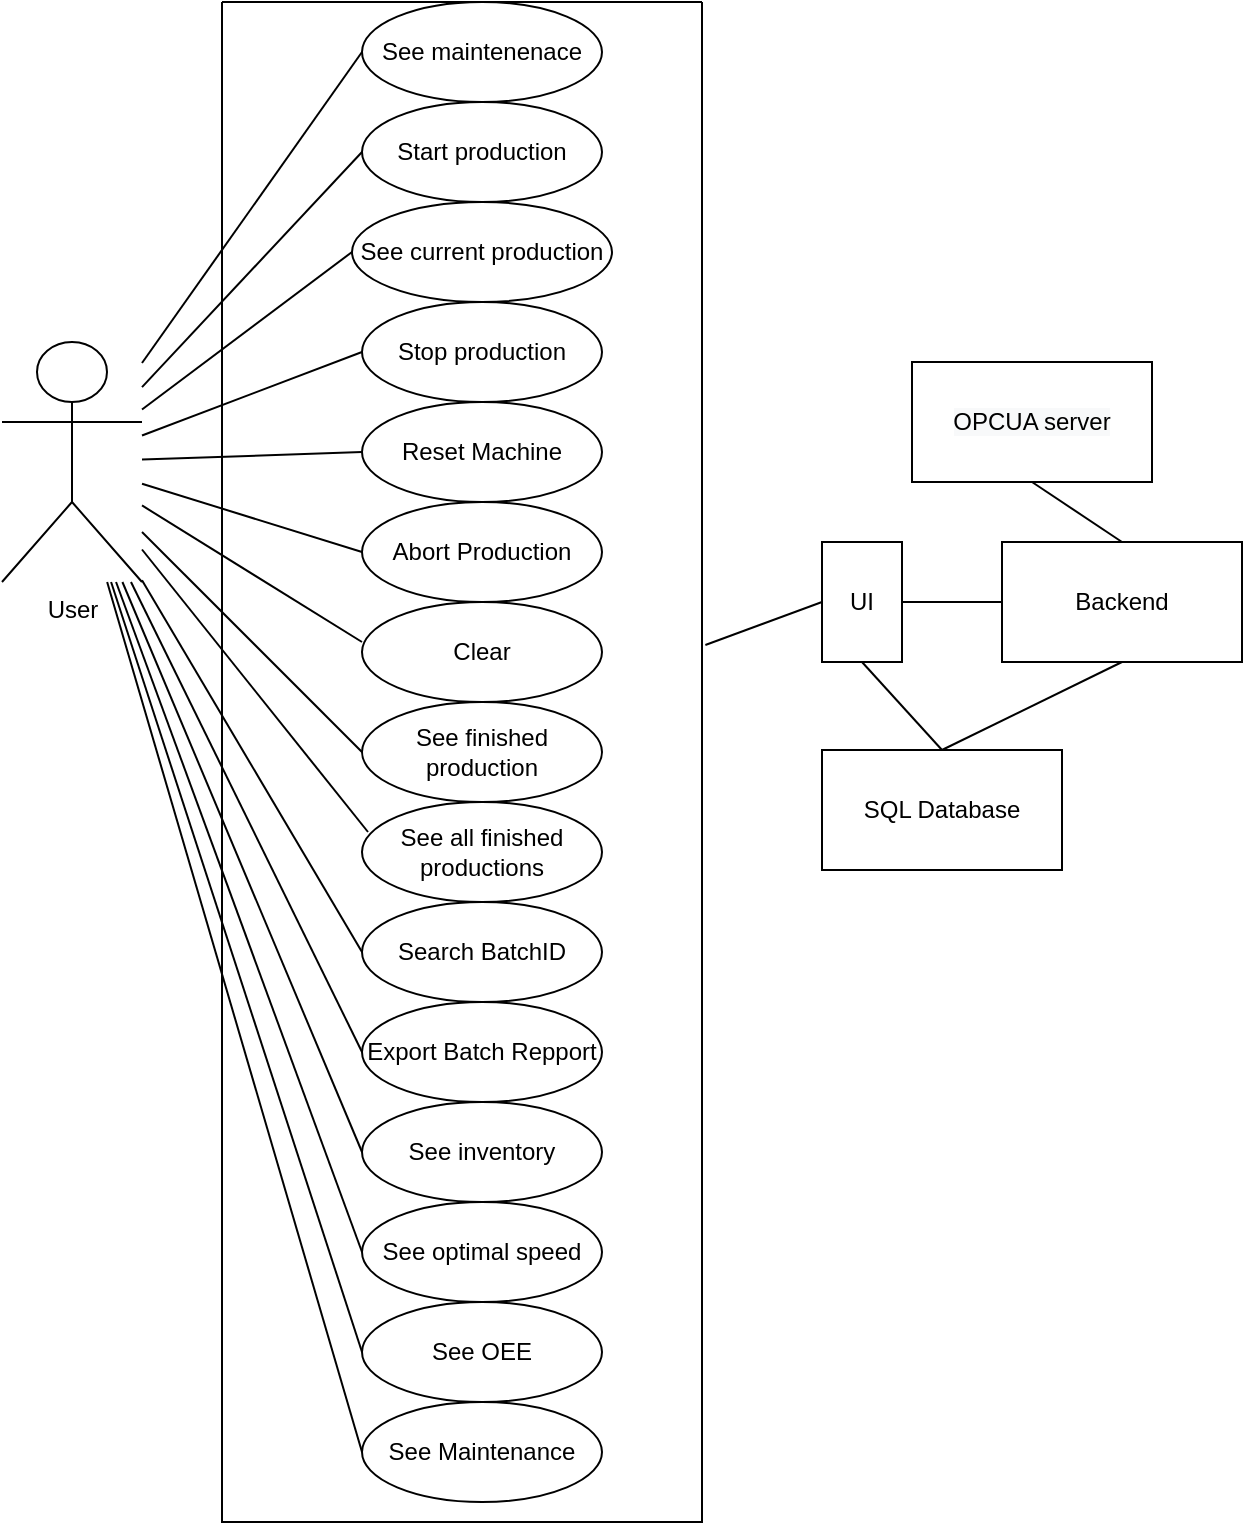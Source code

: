 <mxfile version="15.9.6" type="github">
  <diagram id="J5MR8ZXBjJgOLiZi0rxL" name="Page-1">
    <mxGraphModel dx="1362" dy="744" grid="1" gridSize="10" guides="1" tooltips="1" connect="1" arrows="1" fold="1" page="1" pageScale="1" pageWidth="1169" pageHeight="827" math="0" shadow="0">
      <root>
        <mxCell id="0" />
        <mxCell id="1" parent="0" />
        <mxCell id="E_q7DkZXYIlZWsKSeqye-2" value="" style="swimlane;startSize=0;" parent="1" vertex="1">
          <mxGeometry x="120" y="10" width="240" height="760" as="geometry" />
        </mxCell>
        <mxCell id="E_q7DkZXYIlZWsKSeqye-7" value="Start production" style="ellipse;whiteSpace=wrap;html=1;" parent="E_q7DkZXYIlZWsKSeqye-2" vertex="1">
          <mxGeometry x="70" y="50" width="120" height="50" as="geometry" />
        </mxCell>
        <mxCell id="E_q7DkZXYIlZWsKSeqye-8" value="Stop production" style="ellipse;whiteSpace=wrap;html=1;" parent="E_q7DkZXYIlZWsKSeqye-2" vertex="1">
          <mxGeometry x="70" y="150" width="120" height="50" as="geometry" />
        </mxCell>
        <mxCell id="E_q7DkZXYIlZWsKSeqye-9" value="Reset Machine" style="ellipse;whiteSpace=wrap;html=1;" parent="E_q7DkZXYIlZWsKSeqye-2" vertex="1">
          <mxGeometry x="70" y="200" width="120" height="50" as="geometry" />
        </mxCell>
        <mxCell id="E_q7DkZXYIlZWsKSeqye-11" value="See finished production&lt;span style=&quot;color: rgba(0 , 0 , 0 , 0) ; font-family: monospace ; font-size: 0px&quot;&gt;%3CmxGraphModel%3E%3Croot%3E%3CmxCell%20id%3D%220%22%2F%3E%3CmxCell%20id%3D%221%22%20parent%3D%220%22%2F%3E%3CmxCell%20id%3D%222%22%20value%3D%22Restart%20Production%22%20style%3D%22ellipse%3BwhiteSpace%3Dwrap%3Bhtml%3D1%3B%22%20vertex%3D%221%22%20parent%3D%221%22%3E%3CmxGeometry%20x%3D%22510%22%20y%3D%22220%22%20width%3D%22120%22%20height%3D%2250%22%20as%3D%22geometry%22%2F%3E%3C%2FmxCell%3E%3C%2Froot%3E%3C%2FmxGraphModel%3E&lt;/span&gt;" style="ellipse;whiteSpace=wrap;html=1;" parent="E_q7DkZXYIlZWsKSeqye-2" vertex="1">
          <mxGeometry x="70" y="350" width="120" height="50" as="geometry" />
        </mxCell>
        <mxCell id="E_q7DkZXYIlZWsKSeqye-12" value="See all finished productions&lt;span style=&quot;color: rgba(0 , 0 , 0 , 0) ; font-family: monospace ; font-size: 0px&quot;&gt;%3CmxGraphModel%3E%3Croot%3E%3CmxCell%20id%3D%220%22%2F%3E%3CmxCell%20id%3D%221%22%20parent%3D%220%22%2F%3E%3CmxCell%20id%3D%222%22%20value%3D%22Restart%20Production%22%20style%3D%22ellipse%3BwhiteSpace%3Dwrap%3Bhtml%3D1%3B%22%20vertex%3D%221%22%20parent%3D%221%22%3E%3CmxGeometry%20x%3D%22510%22%20y%3D%22220%22%20width%3D%22120%22%20height%3D%2250%22%20as%3D%22geometry%22%2F%3E%3C%2FmxCell%3E%3C%2Froot%3E%3C%2FmxGraphModel%3E&lt;/span&gt;" style="ellipse;whiteSpace=wrap;html=1;" parent="E_q7DkZXYIlZWsKSeqye-2" vertex="1">
          <mxGeometry x="70" y="400" width="120" height="50" as="geometry" />
        </mxCell>
        <mxCell id="E_q7DkZXYIlZWsKSeqye-14" value="Search BatchID" style="ellipse;whiteSpace=wrap;html=1;" parent="E_q7DkZXYIlZWsKSeqye-2" vertex="1">
          <mxGeometry x="70" y="450" width="120" height="50" as="geometry" />
        </mxCell>
        <mxCell id="E_q7DkZXYIlZWsKSeqye-15" value="Export Batch Repport" style="ellipse;whiteSpace=wrap;html=1;" parent="E_q7DkZXYIlZWsKSeqye-2" vertex="1">
          <mxGeometry x="70" y="500" width="120" height="50" as="geometry" />
        </mxCell>
        <mxCell id="E_q7DkZXYIlZWsKSeqye-16" value="See OEE" style="ellipse;whiteSpace=wrap;html=1;" parent="E_q7DkZXYIlZWsKSeqye-2" vertex="1">
          <mxGeometry x="70" y="650" width="120" height="50" as="geometry" />
        </mxCell>
        <mxCell id="E_q7DkZXYIlZWsKSeqye-13" value="See maintenenace" style="ellipse;whiteSpace=wrap;html=1;" parent="E_q7DkZXYIlZWsKSeqye-2" vertex="1">
          <mxGeometry x="70" width="120" height="50" as="geometry" />
        </mxCell>
        <mxCell id="E_q7DkZXYIlZWsKSeqye-77" value="See current production" style="ellipse;whiteSpace=wrap;html=1;" parent="E_q7DkZXYIlZWsKSeqye-2" vertex="1">
          <mxGeometry x="65" y="100" width="130" height="50" as="geometry" />
        </mxCell>
        <mxCell id="RWJkvdkN9sH-mh9sX5Th-4" value="See optimal speed" style="ellipse;whiteSpace=wrap;html=1;" parent="E_q7DkZXYIlZWsKSeqye-2" vertex="1">
          <mxGeometry x="70" y="600" width="120" height="50" as="geometry" />
        </mxCell>
        <mxCell id="RWJkvdkN9sH-mh9sX5Th-3" value="See inventory" style="ellipse;whiteSpace=wrap;html=1;" parent="E_q7DkZXYIlZWsKSeqye-2" vertex="1">
          <mxGeometry x="70" y="550" width="120" height="50" as="geometry" />
        </mxCell>
        <mxCell id="RWJkvdkN9sH-mh9sX5Th-1" value="Abort Production" style="ellipse;whiteSpace=wrap;html=1;" parent="E_q7DkZXYIlZWsKSeqye-2" vertex="1">
          <mxGeometry x="70" y="250" width="120" height="50" as="geometry" />
        </mxCell>
        <mxCell id="RWJkvdkN9sH-mh9sX5Th-2" value="Clear" style="ellipse;whiteSpace=wrap;html=1;" parent="E_q7DkZXYIlZWsKSeqye-2" vertex="1">
          <mxGeometry x="70" y="300" width="120" height="50" as="geometry" />
        </mxCell>
        <mxCell id="HbbScz0jQWztzu7_kWiS-6" value="See Maintenance" style="ellipse;whiteSpace=wrap;html=1;" parent="E_q7DkZXYIlZWsKSeqye-2" vertex="1">
          <mxGeometry x="70" y="700" width="120" height="50" as="geometry" />
        </mxCell>
        <mxCell id="E_q7DkZXYIlZWsKSeqye-3" value="User" style="shape=umlActor;verticalLabelPosition=bottom;verticalAlign=top;html=1;outlineConnect=0;" parent="1" vertex="1">
          <mxGeometry x="10" y="180" width="70" height="120" as="geometry" />
        </mxCell>
        <mxCell id="E_q7DkZXYIlZWsKSeqye-38" value="&#xa;&#xa;&lt;span style=&quot;color: rgb(0, 0, 0); font-family: helvetica; font-size: 12px; font-style: normal; font-weight: 400; letter-spacing: normal; text-align: center; text-indent: 0px; text-transform: none; word-spacing: 0px; background-color: rgb(248, 249, 250); display: inline; float: none;&quot;&gt;OPCUA server&lt;/span&gt;&#xa;&#xa;" style="rounded=0;whiteSpace=wrap;html=1;" parent="1" vertex="1">
          <mxGeometry x="465" y="190" width="120" height="60" as="geometry" />
        </mxCell>
        <mxCell id="E_q7DkZXYIlZWsKSeqye-39" value="&lt;span&gt;SQL Database&lt;/span&gt;" style="rounded=0;whiteSpace=wrap;html=1;" parent="1" vertex="1">
          <mxGeometry x="420" y="384" width="120" height="60" as="geometry" />
        </mxCell>
        <mxCell id="E_q7DkZXYIlZWsKSeqye-40" value="Backend" style="rounded=0;whiteSpace=wrap;html=1;" parent="1" vertex="1">
          <mxGeometry x="510" y="280" width="120" height="60" as="geometry" />
        </mxCell>
        <mxCell id="E_q7DkZXYIlZWsKSeqye-46" value="" style="endArrow=none;html=1;entryX=0;entryY=0.5;entryDx=0;entryDy=0;" parent="1" source="E_q7DkZXYIlZWsKSeqye-3" target="E_q7DkZXYIlZWsKSeqye-7" edge="1">
          <mxGeometry width="50" height="50" relative="1" as="geometry">
            <mxPoint x="-58" y="170" as="sourcePoint" />
            <mxPoint x="134.5" y="70" as="targetPoint" />
          </mxGeometry>
        </mxCell>
        <mxCell id="E_q7DkZXYIlZWsKSeqye-47" value="" style="endArrow=none;html=1;entryX=0;entryY=0.5;entryDx=0;entryDy=0;" parent="1" source="E_q7DkZXYIlZWsKSeqye-3" target="E_q7DkZXYIlZWsKSeqye-8" edge="1">
          <mxGeometry width="50" height="50" relative="1" as="geometry">
            <mxPoint x="80" y="220" as="sourcePoint" />
            <mxPoint x="144.5" y="80" as="targetPoint" />
          </mxGeometry>
        </mxCell>
        <mxCell id="E_q7DkZXYIlZWsKSeqye-48" value="" style="endArrow=none;html=1;entryX=0;entryY=0.5;entryDx=0;entryDy=0;" parent="1" source="E_q7DkZXYIlZWsKSeqye-3" target="E_q7DkZXYIlZWsKSeqye-9" edge="1">
          <mxGeometry width="50" height="50" relative="1" as="geometry">
            <mxPoint x="-38" y="190" as="sourcePoint" />
            <mxPoint x="154.5" y="90" as="targetPoint" />
          </mxGeometry>
        </mxCell>
        <mxCell id="E_q7DkZXYIlZWsKSeqye-49" value="" style="endArrow=none;html=1;entryX=0;entryY=0.5;entryDx=0;entryDy=0;" parent="1" source="E_q7DkZXYIlZWsKSeqye-3" target="E_q7DkZXYIlZWsKSeqye-11" edge="1">
          <mxGeometry width="50" height="50" relative="1" as="geometry">
            <mxPoint x="90" y="220" as="sourcePoint" />
            <mxPoint x="164.5" y="100" as="targetPoint" />
          </mxGeometry>
        </mxCell>
        <mxCell id="E_q7DkZXYIlZWsKSeqye-50" value="" style="endArrow=none;html=1;entryX=0.025;entryY=0.3;entryDx=0;entryDy=0;entryPerimeter=0;" parent="1" source="E_q7DkZXYIlZWsKSeqye-3" target="E_q7DkZXYIlZWsKSeqye-12" edge="1">
          <mxGeometry width="50" height="50" relative="1" as="geometry">
            <mxPoint x="-18" y="210" as="sourcePoint" />
            <mxPoint x="174.5" y="110" as="targetPoint" />
          </mxGeometry>
        </mxCell>
        <mxCell id="E_q7DkZXYIlZWsKSeqye-52" value="" style="endArrow=none;html=1;entryX=0;entryY=0.5;entryDx=0;entryDy=0;" parent="1" source="E_q7DkZXYIlZWsKSeqye-3" target="E_q7DkZXYIlZWsKSeqye-14" edge="1">
          <mxGeometry width="50" height="50" relative="1" as="geometry">
            <mxPoint x="2" y="230" as="sourcePoint" />
            <mxPoint x="194.5" y="130" as="targetPoint" />
          </mxGeometry>
        </mxCell>
        <mxCell id="E_q7DkZXYIlZWsKSeqye-53" value="" style="endArrow=none;html=1;entryX=0;entryY=0.5;entryDx=0;entryDy=0;" parent="1" source="E_q7DkZXYIlZWsKSeqye-3" target="E_q7DkZXYIlZWsKSeqye-15" edge="1">
          <mxGeometry width="50" height="50" relative="1" as="geometry">
            <mxPoint x="12" y="240" as="sourcePoint" />
            <mxPoint x="204.5" y="140" as="targetPoint" />
          </mxGeometry>
        </mxCell>
        <mxCell id="E_q7DkZXYIlZWsKSeqye-54" value="" style="endArrow=none;html=1;entryX=0;entryY=0.5;entryDx=0;entryDy=0;" parent="1" source="E_q7DkZXYIlZWsKSeqye-3" target="E_q7DkZXYIlZWsKSeqye-16" edge="1">
          <mxGeometry width="50" height="50" relative="1" as="geometry">
            <mxPoint x="80" y="290" as="sourcePoint" />
            <mxPoint x="214.5" y="150" as="targetPoint" />
          </mxGeometry>
        </mxCell>
        <mxCell id="E_q7DkZXYIlZWsKSeqye-62" value="" style="endArrow=none;html=1;entryX=0;entryY=0.5;entryDx=0;entryDy=0;" parent="1" source="E_q7DkZXYIlZWsKSeqye-3" target="E_q7DkZXYIlZWsKSeqye-13" edge="1">
          <mxGeometry width="50" height="50" relative="1" as="geometry">
            <mxPoint x="100" y="130" as="sourcePoint" />
            <mxPoint x="290" y="55" as="targetPoint" />
          </mxGeometry>
        </mxCell>
        <mxCell id="E_q7DkZXYIlZWsKSeqye-72" value="UI" style="rounded=0;whiteSpace=wrap;html=1;" parent="1" vertex="1">
          <mxGeometry x="420" y="280" width="40" height="60" as="geometry" />
        </mxCell>
        <mxCell id="E_q7DkZXYIlZWsKSeqye-80" value="" style="endArrow=none;html=1;entryX=0;entryY=0.5;entryDx=0;entryDy=0;" parent="1" source="E_q7DkZXYIlZWsKSeqye-3" target="E_q7DkZXYIlZWsKSeqye-77" edge="1">
          <mxGeometry width="50" height="50" relative="1" as="geometry">
            <mxPoint x="80" y="231" as="sourcePoint" />
            <mxPoint x="290" y="125" as="targetPoint" />
          </mxGeometry>
        </mxCell>
        <mxCell id="HbbScz0jQWztzu7_kWiS-1" value="" style="endArrow=none;html=1;entryX=0;entryY=0.5;entryDx=0;entryDy=0;" parent="1" source="E_q7DkZXYIlZWsKSeqye-3" target="RWJkvdkN9sH-mh9sX5Th-1" edge="1">
          <mxGeometry width="50" height="50" relative="1" as="geometry">
            <mxPoint x="90" y="246.379" as="sourcePoint" />
            <mxPoint x="200" y="235" as="targetPoint" />
          </mxGeometry>
        </mxCell>
        <mxCell id="HbbScz0jQWztzu7_kWiS-2" value="" style="endArrow=none;html=1;entryX=0;entryY=0.4;entryDx=0;entryDy=0;entryPerimeter=0;" parent="1" source="E_q7DkZXYIlZWsKSeqye-3" target="RWJkvdkN9sH-mh9sX5Th-2" edge="1">
          <mxGeometry width="50" height="50" relative="1" as="geometry">
            <mxPoint x="90" y="258.448" as="sourcePoint" />
            <mxPoint x="200" y="285" as="targetPoint" />
          </mxGeometry>
        </mxCell>
        <mxCell id="HbbScz0jQWztzu7_kWiS-4" value="" style="endArrow=none;html=1;exitX=1.007;exitY=0.423;exitDx=0;exitDy=0;exitPerimeter=0;entryX=0;entryY=0.5;entryDx=0;entryDy=0;" parent="1" source="E_q7DkZXYIlZWsKSeqye-2" target="E_q7DkZXYIlZWsKSeqye-72" edge="1">
          <mxGeometry width="50" height="50" relative="1" as="geometry">
            <mxPoint x="400.0" y="350" as="sourcePoint" />
            <mxPoint x="450.0" y="440" as="targetPoint" />
          </mxGeometry>
        </mxCell>
        <mxCell id="HbbScz0jQWztzu7_kWiS-8" value="" style="endArrow=none;html=1;entryX=0;entryY=0.5;entryDx=0;entryDy=0;" parent="1" source="E_q7DkZXYIlZWsKSeqye-3" target="HbbScz0jQWztzu7_kWiS-6" edge="1">
          <mxGeometry width="50" height="50" relative="1" as="geometry">
            <mxPoint x="75" y="310" as="sourcePoint" />
            <mxPoint x="200" y="685" as="targetPoint" />
          </mxGeometry>
        </mxCell>
        <mxCell id="HbbScz0jQWztzu7_kWiS-9" value="" style="endArrow=none;html=1;entryX=0;entryY=0.5;entryDx=0;entryDy=0;" parent="1" source="E_q7DkZXYIlZWsKSeqye-3" target="RWJkvdkN9sH-mh9sX5Th-4" edge="1">
          <mxGeometry width="50" height="50" relative="1" as="geometry">
            <mxPoint x="72.938" y="310" as="sourcePoint" />
            <mxPoint x="200" y="735" as="targetPoint" />
          </mxGeometry>
        </mxCell>
        <mxCell id="HbbScz0jQWztzu7_kWiS-10" value="" style="endArrow=none;html=1;entryX=0;entryY=0.5;entryDx=0;entryDy=0;" parent="1" source="E_q7DkZXYIlZWsKSeqye-3" target="RWJkvdkN9sH-mh9sX5Th-3" edge="1">
          <mxGeometry width="50" height="50" relative="1" as="geometry">
            <mxPoint x="82.938" y="320" as="sourcePoint" />
            <mxPoint x="210" y="745" as="targetPoint" />
          </mxGeometry>
        </mxCell>
        <mxCell id="QwbilSlWnKMUNlM8LqQ1-2" value="" style="endArrow=none;html=1;exitX=0.5;exitY=0;exitDx=0;exitDy=0;entryX=0.5;entryY=1;entryDx=0;entryDy=0;" edge="1" parent="1" source="E_q7DkZXYIlZWsKSeqye-40" target="E_q7DkZXYIlZWsKSeqye-38">
          <mxGeometry width="50" height="50" relative="1" as="geometry">
            <mxPoint x="640" y="248.4" as="sourcePoint" />
            <mxPoint x="698.32" y="210" as="targetPoint" />
          </mxGeometry>
        </mxCell>
        <mxCell id="QwbilSlWnKMUNlM8LqQ1-3" value="" style="endArrow=none;html=1;exitX=0.5;exitY=0;exitDx=0;exitDy=0;entryX=0.5;entryY=1;entryDx=0;entryDy=0;" edge="1" parent="1" source="E_q7DkZXYIlZWsKSeqye-39" target="E_q7DkZXYIlZWsKSeqye-40">
          <mxGeometry width="50" height="50" relative="1" as="geometry">
            <mxPoint x="381.68" y="368.4" as="sourcePoint" />
            <mxPoint x="440" y="330" as="targetPoint" />
          </mxGeometry>
        </mxCell>
        <mxCell id="QwbilSlWnKMUNlM8LqQ1-4" value="" style="endArrow=none;html=1;exitX=1;exitY=0.5;exitDx=0;exitDy=0;entryX=0;entryY=0.5;entryDx=0;entryDy=0;" edge="1" parent="1" source="E_q7DkZXYIlZWsKSeqye-72" target="E_q7DkZXYIlZWsKSeqye-40">
          <mxGeometry width="50" height="50" relative="1" as="geometry">
            <mxPoint x="391.68" y="378.4" as="sourcePoint" />
            <mxPoint x="450" y="340" as="targetPoint" />
          </mxGeometry>
        </mxCell>
        <mxCell id="QwbilSlWnKMUNlM8LqQ1-5" value="" style="endArrow=none;html=1;exitX=0.5;exitY=1;exitDx=0;exitDy=0;entryX=0.5;entryY=0;entryDx=0;entryDy=0;" edge="1" parent="1" source="E_q7DkZXYIlZWsKSeqye-72" target="E_q7DkZXYIlZWsKSeqye-39">
          <mxGeometry width="50" height="50" relative="1" as="geometry">
            <mxPoint x="401.68" y="388.4" as="sourcePoint" />
            <mxPoint x="460" y="350" as="targetPoint" />
          </mxGeometry>
        </mxCell>
      </root>
    </mxGraphModel>
  </diagram>
</mxfile>
